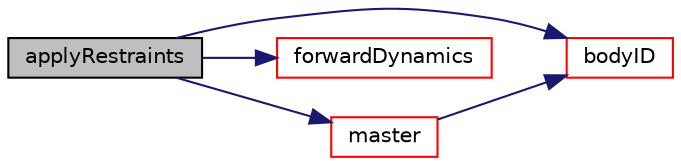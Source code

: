 digraph "applyRestraints"
{
  bgcolor="transparent";
  edge [fontname="Helvetica",fontsize="10",labelfontname="Helvetica",labelfontsize="10"];
  node [fontname="Helvetica",fontsize="10",shape=record];
  rankdir="LR";
  Node1 [label="applyRestraints",height=0.2,width=0.4,color="black", fillcolor="grey75", style="filled", fontcolor="black"];
  Node1 -> Node2 [color="midnightblue",fontsize="10",style="solid",fontname="Helvetica"];
  Node2 [label="bodyID",height=0.2,width=0.4,color="red",URL="$a02248.html#a9f01f63c25be666c7178519b284d51a2",tooltip="Return the ID of the body with the given name. "];
  Node1 -> Node3 [color="midnightblue",fontsize="10",style="solid",fontname="Helvetica"];
  Node3 [label="forwardDynamics",height=0.2,width=0.4,color="red",URL="$a02248.html#aa430870a340cbde0c31830659909d7ef",tooltip="Calculate the joint acceleration qDdot from the joint state q,. "];
  Node1 -> Node4 [color="midnightblue",fontsize="10",style="solid",fontname="Helvetica"];
  Node4 [label="master",height=0.2,width=0.4,color="red",URL="$a02248.html#acbb6a9968c29d08ef45d221f14d47a95",tooltip="Return the ID of the master body for a sub-body otherwise. "];
  Node4 -> Node2 [color="midnightblue",fontsize="10",style="solid",fontname="Helvetica"];
}
